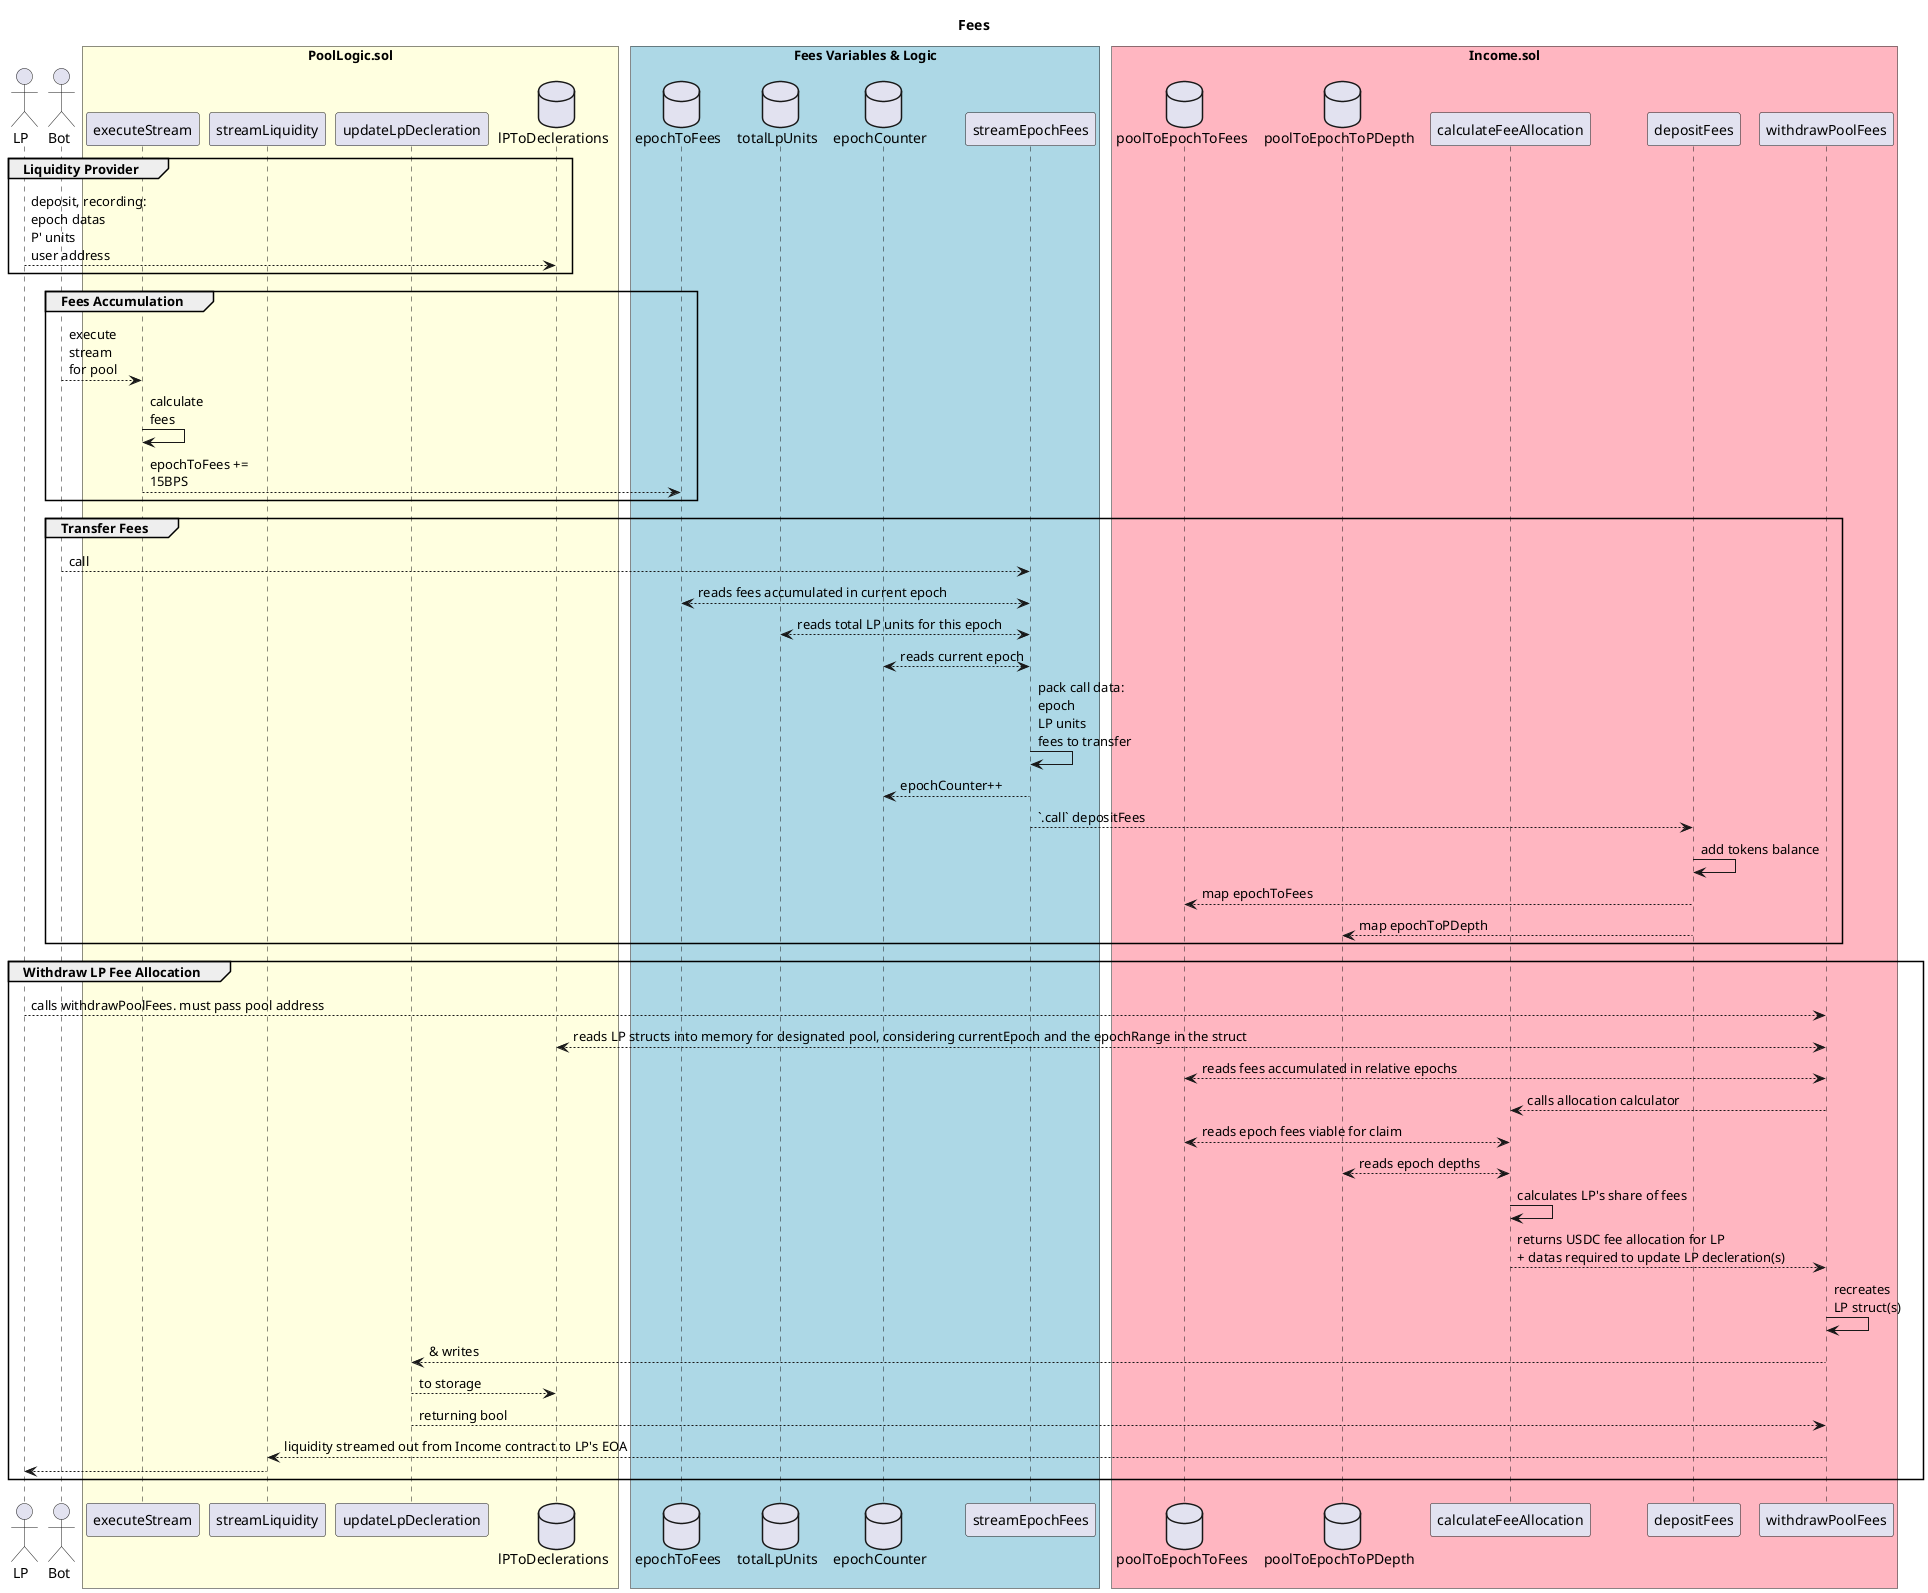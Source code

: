 @startuml Fees
!pragma teoz true

title Fees

actor LP as LPer
actor Bot as B



box "PoolLogic.sol" #LightYellow
participant executeStream as ES
participant streamLiquidity as SL
participant updateLpDecleration as ULP
database lPToDeclerations as LP
end box

box "Fees Variables & Logic" #LightBlue
    database epochToFees as EF
    database totalLpUnits as TLP
    database epochCounter as E
    participant streamEpochFees as SF
end box

box "Income.sol" #LightPink
    database poolToEpochToFees as PTE
    database poolToEpochToPDepth as P
    participant calculateFeeAllocation as C
    participant depositFees as DF
    participant withdrawPoolFees as WF
end box



group Liquidity Provider
LPer --> LP: deposit, recording:\nepoch datas\nP' units\nuser address
end

group Fees Accumulation
B --> ES : execute\nstream\nfor pool
ES -> ES: calculate\nfees
ES --> EF: epochToFees +=\n15BPS
end

group Transfer Fees
B --> SF: call
SF <--> EF: reads fees accumulated in current epoch
SF <--> TLP: reads total LP units for this epoch
SF <--> E: reads current epoch
SF -> SF: pack call data:\nepoch\nLP units\nfees to transfer
SF --> E: epochCounter++
SF --> DF: `.call` depositFees
DF -> DF: add tokens balance
DF --> PTE: map epochToFees
DF --> P: map epochToPDepth
end

group Withdraw LP Fee Allocation
LPer --> WF: calls withdrawPoolFees. must pass pool address
WF <--> LP: reads LP structs into memory for designated pool, considering currentEpoch and the epochRange in the struct
WF <--> PTE: reads fees accumulated in relative epochs
WF --> C: calls allocation calculator
C <--> PTE: reads epoch fees viable for claim
C <--> P: reads epoch depths
C -> C: calculates LP's share of fees
C --> WF: returns USDC fee allocation for LP \n+ datas required to update LP decleration(s)
WF -> WF: recreates\nLP struct(s)
WF --> ULP: & writes
ULP --> LP: to storage 
ULP --> WF: returning bool
WF --> SL: liquidity streamed out from Income contract to LP's EOA
SL --> LPer
end
@enduml